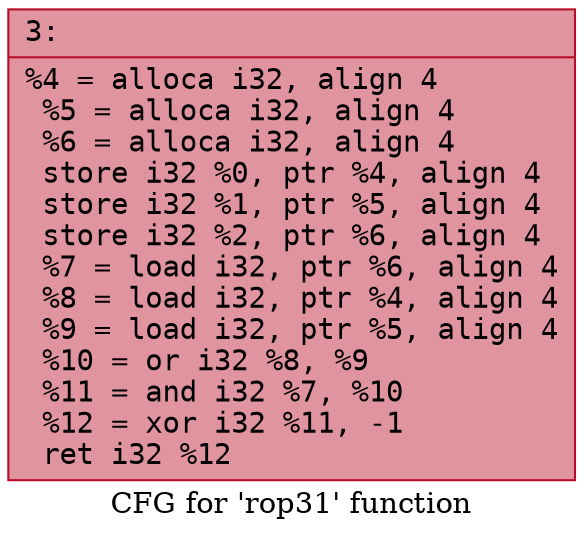 digraph "CFG for 'rop31' function" {
	label="CFG for 'rop31' function";

	Node0x6000015c6850 [shape=record,color="#b70d28ff", style=filled, fillcolor="#b70d2870" fontname="Courier",label="{3:\l|  %4 = alloca i32, align 4\l  %5 = alloca i32, align 4\l  %6 = alloca i32, align 4\l  store i32 %0, ptr %4, align 4\l  store i32 %1, ptr %5, align 4\l  store i32 %2, ptr %6, align 4\l  %7 = load i32, ptr %6, align 4\l  %8 = load i32, ptr %4, align 4\l  %9 = load i32, ptr %5, align 4\l  %10 = or i32 %8, %9\l  %11 = and i32 %7, %10\l  %12 = xor i32 %11, -1\l  ret i32 %12\l}"];
}
